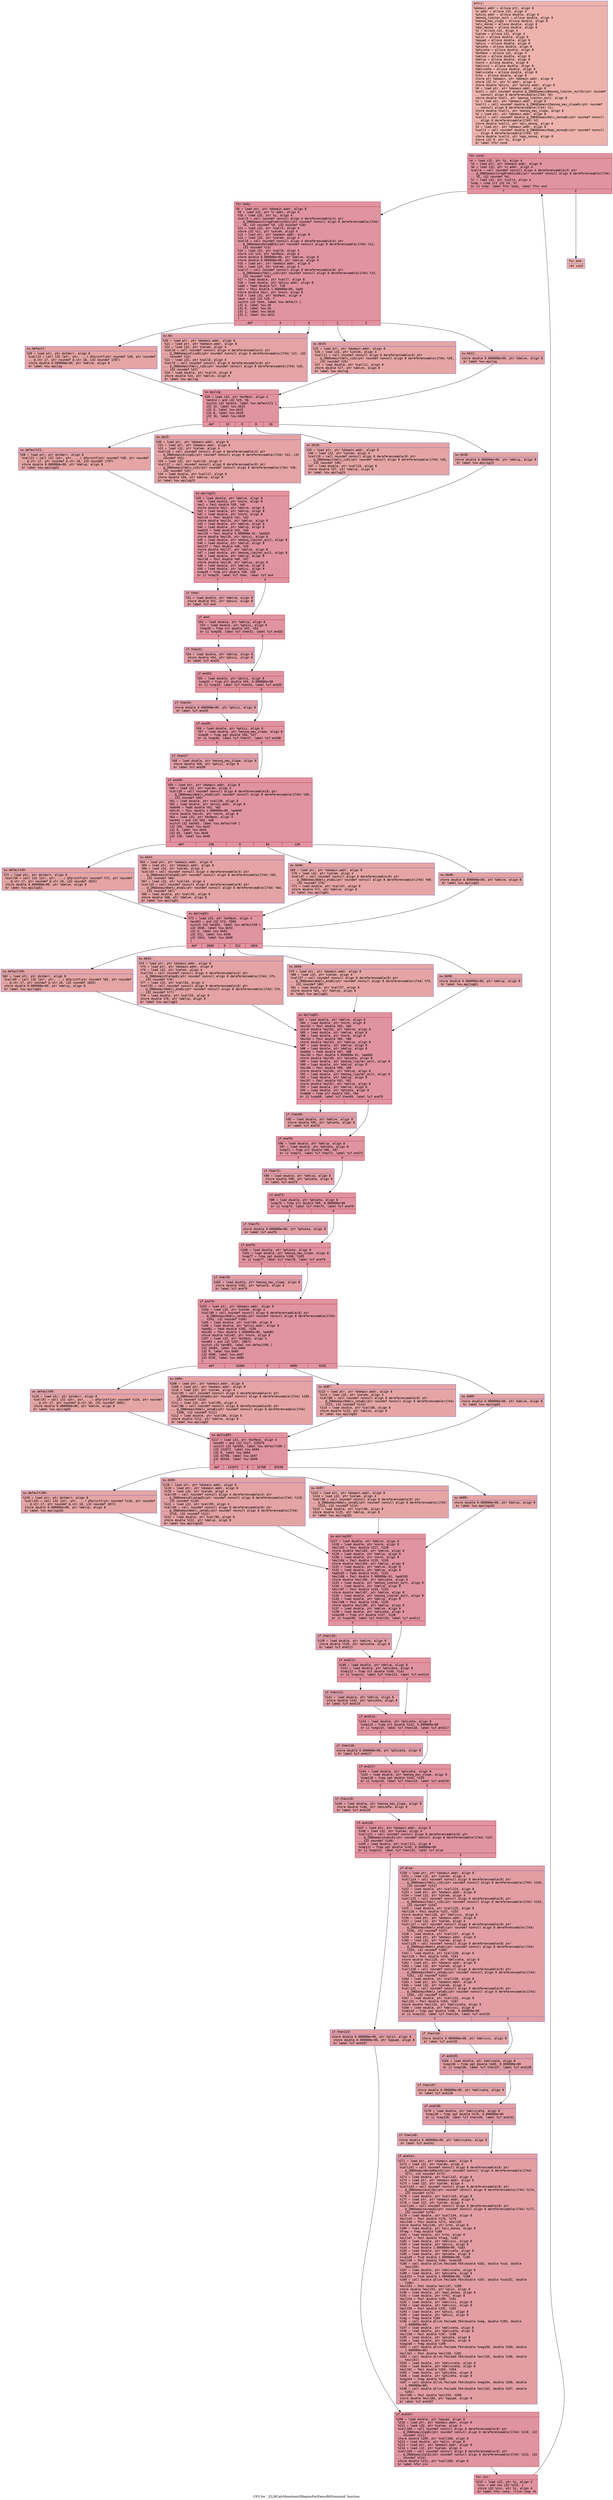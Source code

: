 digraph "CFG for '_ZL28CalcMonotonicQRegionForElemsR6Domainid' function" {
	label="CFG for '_ZL28CalcMonotonicQRegionForElemsR6Domainid' function";

	Node0x561418c83960 [shape=record,color="#3d50c3ff", style=filled, fillcolor="#d6524470" fontname="Courier",label="{entry:\l|  %domain.addr = alloca ptr, align 8\l  %r.addr = alloca i32, align 4\l  %ptiny.addr = alloca double, align 8\l  %monoq_limiter_mult = alloca double, align 8\l  %monoq_max_slope = alloca double, align 8\l  %qlc_monoq = alloca double, align 8\l  %qqc_monoq = alloca double, align 8\l  %i = alloca i32, align 4\l  %ielem = alloca i32, align 4\l  %qlin = alloca double, align 8\l  %qquad = alloca double, align 8\l  %phixi = alloca double, align 8\l  %phieta = alloca double, align 8\l  %phizeta = alloca double, align 8\l  %bcMask = alloca i32, align 4\l  %delvm = alloca double, align 8\l  %delvp = alloca double, align 8\l  %norm = alloca double, align 8\l  %delvxxi = alloca double, align 8\l  %delvxeta = alloca double, align 8\l  %delvxzeta = alloca double, align 8\l  %rho = alloca double, align 8\l  store ptr %domain, ptr %domain.addr, align 8\l  store i32 %r, ptr %r.addr, align 4\l  store double %ptiny, ptr %ptiny.addr, align 8\l  %0 = load ptr, ptr %domain.addr, align 8\l  %call = call noundef double @_ZNK6Domain18monoq_limiter_multEv(ptr noundef\l... nonnull align 8 dereferenceable(1744) %0)\l  store double %call, ptr %monoq_limiter_mult, align 8\l  %1 = load ptr, ptr %domain.addr, align 8\l  %call1 = call noundef double @_ZNK6Domain15monoq_max_slopeEv(ptr noundef\l... nonnull align 8 dereferenceable(1744) %1)\l  store double %call1, ptr %monoq_max_slope, align 8\l  %2 = load ptr, ptr %domain.addr, align 8\l  %call2 = call noundef double @_ZNK6Domain9qlc_monoqEv(ptr noundef nonnull\l... align 8 dereferenceable(1744) %2)\l  store double %call2, ptr %qlc_monoq, align 8\l  %3 = load ptr, ptr %domain.addr, align 8\l  %call3 = call noundef double @_ZNK6Domain9qqc_monoqEv(ptr noundef nonnull\l... align 8 dereferenceable(1744) %3)\l  store double %call3, ptr %qqc_monoq, align 8\l  store i32 0, ptr %i, align 4\l  br label %for.cond\l}"];
	Node0x561418c83960 -> Node0x561418c858a0[tooltip="entry -> for.cond\nProbability 100.00%" ];
	Node0x561418c858a0 [shape=record,color="#b70d28ff", style=filled, fillcolor="#b70d2870" fontname="Courier",label="{for.cond:\l|  %4 = load i32, ptr %i, align 4\l  %5 = load ptr, ptr %domain.addr, align 8\l  %6 = load i32, ptr %r.addr, align 4\l  %call4 = call noundef nonnull align 4 dereferenceable(4) ptr\l... @_ZN6Domain11regElemSizeEi(ptr noundef nonnull align 8 dereferenceable(1744)\l... %5, i32 noundef %6)\l  %7 = load i32, ptr %call4, align 4\l  %cmp = icmp slt i32 %4, %7\l  br i1 %cmp, label %for.body, label %for.end\l|{<s0>T|<s1>F}}"];
	Node0x561418c858a0:s0 -> Node0x561418c85d70[tooltip="for.cond -> for.body\nProbability 96.88%" ];
	Node0x561418c858a0:s1 -> Node0x561418c85dc0[tooltip="for.cond -> for.end\nProbability 3.12%" ];
	Node0x561418c85d70 [shape=record,color="#b70d28ff", style=filled, fillcolor="#b70d2870" fontname="Courier",label="{for.body:\l|  %8 = load ptr, ptr %domain.addr, align 8\l  %9 = load i32, ptr %r.addr, align 4\l  %10 = load i32, ptr %i, align 4\l  %call5 = call noundef nonnull align 4 dereferenceable(4) ptr\l... @_ZN6Domain11regElemlistEii(ptr noundef nonnull align 8 dereferenceable(1744)\l... %8, i32 noundef %9, i32 noundef %10)\l  %11 = load i32, ptr %call5, align 4\l  store i32 %11, ptr %ielem, align 4\l  %12 = load ptr, ptr %domain.addr, align 8\l  %13 = load i32, ptr %ielem, align 4\l  %call6 = call noundef nonnull align 4 dereferenceable(4) ptr\l... @_ZN6Domain6elemBCEi(ptr noundef nonnull align 8 dereferenceable(1744) %12,\l... i32 noundef %13)\l  %14 = load i32, ptr %call6, align 4\l  store i32 %14, ptr %bcMask, align 4\l  store double 0.000000e+00, ptr %delvm, align 8\l  store double 0.000000e+00, ptr %delvp, align 8\l  %15 = load ptr, ptr %domain.addr, align 8\l  %16 = load i32, ptr %ielem, align 4\l  %call7 = call noundef nonnull align 8 dereferenceable(8) ptr\l... @_ZN6Domain7delv_xiEi(ptr noundef nonnull align 8 dereferenceable(1744) %15,\l... i32 noundef %16)\l  %17 = load double, ptr %call7, align 8\l  %18 = load double, ptr %ptiny.addr, align 8\l  %add = fadd double %17, %18\l  %div = fdiv double 1.000000e+00, %add\l  store double %div, ptr %norm, align 8\l  %19 = load i32, ptr %bcMask, align 4\l  %and = and i32 %19, 7\l  switch i32 %and, label %sw.default [\l    i32 4, label %sw.bb\l    i32 0, label %sw.bb\l    i32 1, label %sw.bb10\l    i32 2, label %sw.bb12\l  ]\l|{<s0>def|<s1>4|<s2>0|<s3>1|<s4>2}}"];
	Node0x561418c85d70:s0 -> Node0x561418c86e60[tooltip="for.body -> sw.default\nProbability 20.00%" ];
	Node0x561418c85d70:s1 -> Node0x561418c86eb0[tooltip="for.body -> sw.bb\nProbability 40.00%" ];
	Node0x561418c85d70:s2 -> Node0x561418c86eb0[tooltip="for.body -> sw.bb\nProbability 40.00%" ];
	Node0x561418c85d70:s3 -> Node0x561418c86f80[tooltip="for.body -> sw.bb10\nProbability 20.00%" ];
	Node0x561418c85d70:s4 -> Node0x561418c87050[tooltip="for.body -> sw.bb12\nProbability 20.00%" ];
	Node0x561418c86eb0 [shape=record,color="#3d50c3ff", style=filled, fillcolor="#c32e3170" fontname="Courier",label="{sw.bb:\l|  %20 = load ptr, ptr %domain.addr, align 8\l  %21 = load ptr, ptr %domain.addr, align 8\l  %22 = load i32, ptr %ielem, align 4\l  %call8 = call noundef nonnull align 4 dereferenceable(4) ptr\l... @_ZN6Domain4lximEi(ptr noundef nonnull align 8 dereferenceable(1744) %21, i32\l... noundef %22)\l  %23 = load i32, ptr %call8, align 4\l  %call9 = call noundef nonnull align 8 dereferenceable(8) ptr\l... @_ZN6Domain7delv_xiEi(ptr noundef nonnull align 8 dereferenceable(1744) %20,\l... i32 noundef %23)\l  %24 = load double, ptr %call9, align 8\l  store double %24, ptr %delvm, align 8\l  br label %sw.epilog\l}"];
	Node0x561418c86eb0 -> Node0x561418c87940[tooltip="sw.bb -> sw.epilog\nProbability 100.00%" ];
	Node0x561418c86f80 [shape=record,color="#3d50c3ff", style=filled, fillcolor="#c5333470" fontname="Courier",label="{sw.bb10:\l|  %25 = load ptr, ptr %domain.addr, align 8\l  %26 = load i32, ptr %ielem, align 4\l  %call11 = call noundef nonnull align 8 dereferenceable(8) ptr\l... @_ZN6Domain7delv_xiEi(ptr noundef nonnull align 8 dereferenceable(1744) %25,\l... i32 noundef %26)\l  %27 = load double, ptr %call11, align 8\l  store double %27, ptr %delvm, align 8\l  br label %sw.epilog\l}"];
	Node0x561418c86f80 -> Node0x561418c87940[tooltip="sw.bb10 -> sw.epilog\nProbability 100.00%" ];
	Node0x561418c87050 [shape=record,color="#3d50c3ff", style=filled, fillcolor="#c5333470" fontname="Courier",label="{sw.bb12:\l|  store double 0.000000e+00, ptr %delvm, align 8\l  br label %sw.epilog\l}"];
	Node0x561418c87050 -> Node0x561418c87940[tooltip="sw.bb12 -> sw.epilog\nProbability 100.00%" ];
	Node0x561418c86e60 [shape=record,color="#3d50c3ff", style=filled, fillcolor="#c5333470" fontname="Courier",label="{sw.default:\l|  %28 = load ptr, ptr @stderr, align 8\l  %call13 = call i32 (ptr, ptr, ...) @fprintf(ptr noundef %28, ptr noundef\l... @.str.17, ptr noundef @.str.18, i32 noundef 1787)\l  store double 0.000000e+00, ptr %delvm, align 8\l  br label %sw.epilog\l}"];
	Node0x561418c86e60 -> Node0x561418c87940[tooltip="sw.default -> sw.epilog\nProbability 100.00%" ];
	Node0x561418c87940 [shape=record,color="#b70d28ff", style=filled, fillcolor="#b70d2870" fontname="Courier",label="{sw.epilog:\l|  %29 = load i32, ptr %bcMask, align 4\l  %and14 = and i32 %29, 56\l  switch i32 %and14, label %sw.default21 [\l    i32 32, label %sw.bb15\l    i32 0, label %sw.bb15\l    i32 8, label %sw.bb18\l    i32 16, label %sw.bb20\l  ]\l|{<s0>def|<s1>32|<s2>0|<s3>8|<s4>16}}"];
	Node0x561418c87940:s0 -> Node0x561418c886f0[tooltip="sw.epilog -> sw.default21\nProbability 20.00%" ];
	Node0x561418c87940:s1 -> Node0x561418c887a0[tooltip="sw.epilog -> sw.bb15\nProbability 40.00%" ];
	Node0x561418c87940:s2 -> Node0x561418c887a0[tooltip="sw.epilog -> sw.bb15\nProbability 40.00%" ];
	Node0x561418c87940:s3 -> Node0x561418c88810[tooltip="sw.epilog -> sw.bb18\nProbability 20.00%" ];
	Node0x561418c87940:s4 -> Node0x561418c88880[tooltip="sw.epilog -> sw.bb20\nProbability 20.00%" ];
	Node0x561418c887a0 [shape=record,color="#3d50c3ff", style=filled, fillcolor="#c32e3170" fontname="Courier",label="{sw.bb15:\l|  %30 = load ptr, ptr %domain.addr, align 8\l  %31 = load ptr, ptr %domain.addr, align 8\l  %32 = load i32, ptr %ielem, align 4\l  %call16 = call noundef nonnull align 4 dereferenceable(4) ptr\l... @_ZN6Domain4lxipEi(ptr noundef nonnull align 8 dereferenceable(1744) %31, i32\l... noundef %32)\l  %33 = load i32, ptr %call16, align 4\l  %call17 = call noundef nonnull align 8 dereferenceable(8) ptr\l... @_ZN6Domain7delv_xiEi(ptr noundef nonnull align 8 dereferenceable(1744) %30,\l... i32 noundef %33)\l  %34 = load double, ptr %call17, align 8\l  store double %34, ptr %delvp, align 8\l  br label %sw.epilog23\l}"];
	Node0x561418c887a0 -> Node0x561418c891a0[tooltip="sw.bb15 -> sw.epilog23\nProbability 100.00%" ];
	Node0x561418c88810 [shape=record,color="#3d50c3ff", style=filled, fillcolor="#c5333470" fontname="Courier",label="{sw.bb18:\l|  %35 = load ptr, ptr %domain.addr, align 8\l  %36 = load i32, ptr %ielem, align 4\l  %call19 = call noundef nonnull align 8 dereferenceable(8) ptr\l... @_ZN6Domain7delv_xiEi(ptr noundef nonnull align 8 dereferenceable(1744) %35,\l... i32 noundef %36)\l  %37 = load double, ptr %call19, align 8\l  store double %37, ptr %delvp, align 8\l  br label %sw.epilog23\l}"];
	Node0x561418c88810 -> Node0x561418c891a0[tooltip="sw.bb18 -> sw.epilog23\nProbability 100.00%" ];
	Node0x561418c88880 [shape=record,color="#3d50c3ff", style=filled, fillcolor="#c5333470" fontname="Courier",label="{sw.bb20:\l|  store double 0.000000e+00, ptr %delvp, align 8\l  br label %sw.epilog23\l}"];
	Node0x561418c88880 -> Node0x561418c891a0[tooltip="sw.bb20 -> sw.epilog23\nProbability 100.00%" ];
	Node0x561418c886f0 [shape=record,color="#3d50c3ff", style=filled, fillcolor="#c5333470" fontname="Courier",label="{sw.default21:\l|  %38 = load ptr, ptr @stderr, align 8\l  %call22 = call i32 (ptr, ptr, ...) @fprintf(ptr noundef %38, ptr noundef\l... @.str.17, ptr noundef @.str.18, i32 noundef 1797)\l  store double 0.000000e+00, ptr %delvp, align 8\l  br label %sw.epilog23\l}"];
	Node0x561418c886f0 -> Node0x561418c891a0[tooltip="sw.default21 -> sw.epilog23\nProbability 100.00%" ];
	Node0x561418c891a0 [shape=record,color="#b70d28ff", style=filled, fillcolor="#b70d2870" fontname="Courier",label="{sw.epilog23:\l|  %39 = load double, ptr %delvm, align 8\l  %40 = load double, ptr %norm, align 8\l  %mul = fmul double %39, %40\l  store double %mul, ptr %delvm, align 8\l  %41 = load double, ptr %delvp, align 8\l  %42 = load double, ptr %norm, align 8\l  %mul24 = fmul double %41, %42\l  store double %mul24, ptr %delvp, align 8\l  %43 = load double, ptr %delvm, align 8\l  %44 = load double, ptr %delvp, align 8\l  %add25 = fadd double %43, %44\l  %mul26 = fmul double 5.000000e-01, %add25\l  store double %mul26, ptr %phixi, align 8\l  %45 = load double, ptr %monoq_limiter_mult, align 8\l  %46 = load double, ptr %delvm, align 8\l  %mul27 = fmul double %46, %45\l  store double %mul27, ptr %delvm, align 8\l  %47 = load double, ptr %monoq_limiter_mult, align 8\l  %48 = load double, ptr %delvp, align 8\l  %mul28 = fmul double %48, %47\l  store double %mul28, ptr %delvp, align 8\l  %49 = load double, ptr %delvm, align 8\l  %50 = load double, ptr %phixi, align 8\l  %cmp29 = fcmp olt double %49, %50\l  br i1 %cmp29, label %if.then, label %if.end\l|{<s0>T|<s1>F}}"];
	Node0x561418c891a0:s0 -> Node0x561418c8b0d0[tooltip="sw.epilog23 -> if.then\nProbability 50.00%" ];
	Node0x561418c891a0:s1 -> Node0x561418c8b140[tooltip="sw.epilog23 -> if.end\nProbability 50.00%" ];
	Node0x561418c8b0d0 [shape=record,color="#3d50c3ff", style=filled, fillcolor="#be242e70" fontname="Courier",label="{if.then:\l|  %51 = load double, ptr %delvm, align 8\l  store double %51, ptr %phixi, align 8\l  br label %if.end\l}"];
	Node0x561418c8b0d0 -> Node0x561418c8b140[tooltip="if.then -> if.end\nProbability 100.00%" ];
	Node0x561418c8b140 [shape=record,color="#b70d28ff", style=filled, fillcolor="#b70d2870" fontname="Courier",label="{if.end:\l|  %52 = load double, ptr %delvp, align 8\l  %53 = load double, ptr %phixi, align 8\l  %cmp30 = fcmp olt double %52, %53\l  br i1 %cmp30, label %if.then31, label %if.end32\l|{<s0>T|<s1>F}}"];
	Node0x561418c8b140:s0 -> Node0x561418c8b5a0[tooltip="if.end -> if.then31\nProbability 50.00%" ];
	Node0x561418c8b140:s1 -> Node0x561418c8b5f0[tooltip="if.end -> if.end32\nProbability 50.00%" ];
	Node0x561418c8b5a0 [shape=record,color="#3d50c3ff", style=filled, fillcolor="#be242e70" fontname="Courier",label="{if.then31:\l|  %54 = load double, ptr %delvp, align 8\l  store double %54, ptr %phixi, align 8\l  br label %if.end32\l}"];
	Node0x561418c8b5a0 -> Node0x561418c8b5f0[tooltip="if.then31 -> if.end32\nProbability 100.00%" ];
	Node0x561418c8b5f0 [shape=record,color="#b70d28ff", style=filled, fillcolor="#b70d2870" fontname="Courier",label="{if.end32:\l|  %55 = load double, ptr %phixi, align 8\l  %cmp33 = fcmp olt double %55, 0.000000e+00\l  br i1 %cmp33, label %if.then34, label %if.end35\l|{<s0>T|<s1>F}}"];
	Node0x561418c8b5f0:s0 -> Node0x561418c8b9b0[tooltip="if.end32 -> if.then34\nProbability 50.00%" ];
	Node0x561418c8b5f0:s1 -> Node0x561418c8ba30[tooltip="if.end32 -> if.end35\nProbability 50.00%" ];
	Node0x561418c8b9b0 [shape=record,color="#3d50c3ff", style=filled, fillcolor="#be242e70" fontname="Courier",label="{if.then34:\l|  store double 0.000000e+00, ptr %phixi, align 8\l  br label %if.end35\l}"];
	Node0x561418c8b9b0 -> Node0x561418c8ba30[tooltip="if.then34 -> if.end35\nProbability 100.00%" ];
	Node0x561418c8ba30 [shape=record,color="#b70d28ff", style=filled, fillcolor="#b70d2870" fontname="Courier",label="{if.end35:\l|  %56 = load double, ptr %phixi, align 8\l  %57 = load double, ptr %monoq_max_slope, align 8\l  %cmp36 = fcmp ogt double %56, %57\l  br i1 %cmp36, label %if.then37, label %if.end38\l|{<s0>T|<s1>F}}"];
	Node0x561418c8ba30:s0 -> Node0x561418c8be50[tooltip="if.end35 -> if.then37\nProbability 50.00%" ];
	Node0x561418c8ba30:s1 -> Node0x561418c8bea0[tooltip="if.end35 -> if.end38\nProbability 50.00%" ];
	Node0x561418c8be50 [shape=record,color="#3d50c3ff", style=filled, fillcolor="#be242e70" fontname="Courier",label="{if.then37:\l|  %58 = load double, ptr %monoq_max_slope, align 8\l  store double %58, ptr %phixi, align 8\l  br label %if.end38\l}"];
	Node0x561418c8be50 -> Node0x561418c8bea0[tooltip="if.then37 -> if.end38\nProbability 100.00%" ];
	Node0x561418c8bea0 [shape=record,color="#b70d28ff", style=filled, fillcolor="#b70d2870" fontname="Courier",label="{if.end38:\l|  %59 = load ptr, ptr %domain.addr, align 8\l  %60 = load i32, ptr %ielem, align 4\l  %call39 = call noundef nonnull align 8 dereferenceable(8) ptr\l... @_ZN6Domain8delv_etaEi(ptr noundef nonnull align 8 dereferenceable(1744) %59,\l... i32 noundef %60)\l  %61 = load double, ptr %call39, align 8\l  %62 = load double, ptr %ptiny.addr, align 8\l  %add40 = fadd double %61, %62\l  %div41 = fdiv double 1.000000e+00, %add40\l  store double %div41, ptr %norm, align 8\l  %63 = load i32, ptr %bcMask, align 4\l  %and42 = and i32 %63, 448\l  switch i32 %and42, label %sw.default49 [\l    i32 256, label %sw.bb43\l    i32 0, label %sw.bb43\l    i32 64, label %sw.bb46\l    i32 128, label %sw.bb48\l  ]\l|{<s0>def|<s1>256|<s2>0|<s3>64|<s4>128}}"];
	Node0x561418c8bea0:s0 -> Node0x561418c8c820[tooltip="if.end38 -> sw.default49\nProbability 20.00%" ];
	Node0x561418c8bea0:s1 -> Node0x561418c8c870[tooltip="if.end38 -> sw.bb43\nProbability 40.00%" ];
	Node0x561418c8bea0:s2 -> Node0x561418c8c870[tooltip="if.end38 -> sw.bb43\nProbability 40.00%" ];
	Node0x561418c8bea0:s3 -> Node0x561418c8c910[tooltip="if.end38 -> sw.bb46\nProbability 20.00%" ];
	Node0x561418c8bea0:s4 -> Node0x561418c8c9b0[tooltip="if.end38 -> sw.bb48\nProbability 20.00%" ];
	Node0x561418c8c870 [shape=record,color="#3d50c3ff", style=filled, fillcolor="#c32e3170" fontname="Courier",label="{sw.bb43:\l|  %64 = load ptr, ptr %domain.addr, align 8\l  %65 = load ptr, ptr %domain.addr, align 8\l  %66 = load i32, ptr %ielem, align 4\l  %call44 = call noundef nonnull align 4 dereferenceable(4) ptr\l... @_ZN6Domain5letamEi(ptr noundef nonnull align 8 dereferenceable(1744) %65,\l... i32 noundef %66)\l  %67 = load i32, ptr %call44, align 4\l  %call45 = call noundef nonnull align 8 dereferenceable(8) ptr\l... @_ZN6Domain8delv_etaEi(ptr noundef nonnull align 8 dereferenceable(1744) %64,\l... i32 noundef %67)\l  %68 = load double, ptr %call45, align 8\l  store double %68, ptr %delvm, align 8\l  br label %sw.epilog51\l}"];
	Node0x561418c8c870 -> Node0x561418c8d270[tooltip="sw.bb43 -> sw.epilog51\nProbability 100.00%" ];
	Node0x561418c8c910 [shape=record,color="#3d50c3ff", style=filled, fillcolor="#c5333470" fontname="Courier",label="{sw.bb46:\l|  %69 = load ptr, ptr %domain.addr, align 8\l  %70 = load i32, ptr %ielem, align 4\l  %call47 = call noundef nonnull align 8 dereferenceable(8) ptr\l... @_ZN6Domain8delv_etaEi(ptr noundef nonnull align 8 dereferenceable(1744) %69,\l... i32 noundef %70)\l  %71 = load double, ptr %call47, align 8\l  store double %71, ptr %delvm, align 8\l  br label %sw.epilog51\l}"];
	Node0x561418c8c910 -> Node0x561418c8d270[tooltip="sw.bb46 -> sw.epilog51\nProbability 100.00%" ];
	Node0x561418c8c9b0 [shape=record,color="#3d50c3ff", style=filled, fillcolor="#c5333470" fontname="Courier",label="{sw.bb48:\l|  store double 0.000000e+00, ptr %delvm, align 8\l  br label %sw.epilog51\l}"];
	Node0x561418c8c9b0 -> Node0x561418c8d270[tooltip="sw.bb48 -> sw.epilog51\nProbability 100.00%" ];
	Node0x561418c8c820 [shape=record,color="#3d50c3ff", style=filled, fillcolor="#c5333470" fontname="Courier",label="{sw.default49:\l|  %72 = load ptr, ptr @stderr, align 8\l  %call50 = call i32 (ptr, ptr, ...) @fprintf(ptr noundef %72, ptr noundef\l... @.str.17, ptr noundef @.str.18, i32 noundef 1825)\l  store double 0.000000e+00, ptr %delvm, align 8\l  br label %sw.epilog51\l}"];
	Node0x561418c8c820 -> Node0x561418c8d270[tooltip="sw.default49 -> sw.epilog51\nProbability 100.00%" ];
	Node0x561418c8d270 [shape=record,color="#b70d28ff", style=filled, fillcolor="#b70d2870" fontname="Courier",label="{sw.epilog51:\l|  %73 = load i32, ptr %bcMask, align 4\l  %and52 = and i32 %73, 3584\l  switch i32 %and52, label %sw.default59 [\l    i32 2048, label %sw.bb53\l    i32 0, label %sw.bb53\l    i32 512, label %sw.bb56\l    i32 1024, label %sw.bb58\l  ]\l|{<s0>def|<s1>2048|<s2>0|<s3>512|<s4>1024}}"];
	Node0x561418c8d270:s0 -> Node0x561418c8dca0[tooltip="sw.epilog51 -> sw.default59\nProbability 20.00%" ];
	Node0x561418c8d270:s1 -> Node0x561418c8dd20[tooltip="sw.epilog51 -> sw.bb53\nProbability 40.00%" ];
	Node0x561418c8d270:s2 -> Node0x561418c8dd20[tooltip="sw.epilog51 -> sw.bb53\nProbability 40.00%" ];
	Node0x561418c8d270:s3 -> Node0x561418c8ddc0[tooltip="sw.epilog51 -> sw.bb56\nProbability 20.00%" ];
	Node0x561418c8d270:s4 -> Node0x561418c8de30[tooltip="sw.epilog51 -> sw.bb58\nProbability 20.00%" ];
	Node0x561418c8dd20 [shape=record,color="#3d50c3ff", style=filled, fillcolor="#c32e3170" fontname="Courier",label="{sw.bb53:\l|  %74 = load ptr, ptr %domain.addr, align 8\l  %75 = load ptr, ptr %domain.addr, align 8\l  %76 = load i32, ptr %ielem, align 4\l  %call54 = call noundef nonnull align 4 dereferenceable(4) ptr\l... @_ZN6Domain5letapEi(ptr noundef nonnull align 8 dereferenceable(1744) %75,\l... i32 noundef %76)\l  %77 = load i32, ptr %call54, align 4\l  %call55 = call noundef nonnull align 8 dereferenceable(8) ptr\l... @_ZN6Domain8delv_etaEi(ptr noundef nonnull align 8 dereferenceable(1744) %74,\l... i32 noundef %77)\l  %78 = load double, ptr %call55, align 8\l  store double %78, ptr %delvp, align 8\l  br label %sw.epilog61\l}"];
	Node0x561418c8dd20 -> Node0x561418c87fe0[tooltip="sw.bb53 -> sw.epilog61\nProbability 100.00%" ];
	Node0x561418c8ddc0 [shape=record,color="#3d50c3ff", style=filled, fillcolor="#c5333470" fontname="Courier",label="{sw.bb56:\l|  %79 = load ptr, ptr %domain.addr, align 8\l  %80 = load i32, ptr %ielem, align 4\l  %call57 = call noundef nonnull align 8 dereferenceable(8) ptr\l... @_ZN6Domain8delv_etaEi(ptr noundef nonnull align 8 dereferenceable(1744) %79,\l... i32 noundef %80)\l  %81 = load double, ptr %call57, align 8\l  store double %81, ptr %delvp, align 8\l  br label %sw.epilog61\l}"];
	Node0x561418c8ddc0 -> Node0x561418c87fe0[tooltip="sw.bb56 -> sw.epilog61\nProbability 100.00%" ];
	Node0x561418c8de30 [shape=record,color="#3d50c3ff", style=filled, fillcolor="#c5333470" fontname="Courier",label="{sw.bb58:\l|  store double 0.000000e+00, ptr %delvp, align 8\l  br label %sw.epilog61\l}"];
	Node0x561418c8de30 -> Node0x561418c87fe0[tooltip="sw.bb58 -> sw.epilog61\nProbability 100.00%" ];
	Node0x561418c8dca0 [shape=record,color="#3d50c3ff", style=filled, fillcolor="#c5333470" fontname="Courier",label="{sw.default59:\l|  %82 = load ptr, ptr @stderr, align 8\l  %call60 = call i32 (ptr, ptr, ...) @fprintf(ptr noundef %82, ptr noundef\l... @.str.17, ptr noundef @.str.18, i32 noundef 1835)\l  store double 0.000000e+00, ptr %delvp, align 8\l  br label %sw.epilog61\l}"];
	Node0x561418c8dca0 -> Node0x561418c87fe0[tooltip="sw.default59 -> sw.epilog61\nProbability 100.00%" ];
	Node0x561418c87fe0 [shape=record,color="#b70d28ff", style=filled, fillcolor="#b70d2870" fontname="Courier",label="{sw.epilog61:\l|  %83 = load double, ptr %delvm, align 8\l  %84 = load double, ptr %norm, align 8\l  %mul62 = fmul double %83, %84\l  store double %mul62, ptr %delvm, align 8\l  %85 = load double, ptr %delvp, align 8\l  %86 = load double, ptr %norm, align 8\l  %mul63 = fmul double %85, %86\l  store double %mul63, ptr %delvp, align 8\l  %87 = load double, ptr %delvm, align 8\l  %88 = load double, ptr %delvp, align 8\l  %add64 = fadd double %87, %88\l  %mul65 = fmul double 5.000000e-01, %add64\l  store double %mul65, ptr %phieta, align 8\l  %89 = load double, ptr %monoq_limiter_mult, align 8\l  %90 = load double, ptr %delvm, align 8\l  %mul66 = fmul double %90, %89\l  store double %mul66, ptr %delvm, align 8\l  %91 = load double, ptr %monoq_limiter_mult, align 8\l  %92 = load double, ptr %delvp, align 8\l  %mul67 = fmul double %92, %91\l  store double %mul67, ptr %delvp, align 8\l  %93 = load double, ptr %delvm, align 8\l  %94 = load double, ptr %phieta, align 8\l  %cmp68 = fcmp olt double %93, %94\l  br i1 %cmp68, label %if.then69, label %if.end70\l|{<s0>T|<s1>F}}"];
	Node0x561418c87fe0:s0 -> Node0x561418c90410[tooltip="sw.epilog61 -> if.then69\nProbability 50.00%" ];
	Node0x561418c87fe0:s1 -> Node0x561418c90460[tooltip="sw.epilog61 -> if.end70\nProbability 50.00%" ];
	Node0x561418c90410 [shape=record,color="#3d50c3ff", style=filled, fillcolor="#be242e70" fontname="Courier",label="{if.then69:\l|  %95 = load double, ptr %delvm, align 8\l  store double %95, ptr %phieta, align 8\l  br label %if.end70\l}"];
	Node0x561418c90410 -> Node0x561418c90460[tooltip="if.then69 -> if.end70\nProbability 100.00%" ];
	Node0x561418c90460 [shape=record,color="#b70d28ff", style=filled, fillcolor="#b70d2870" fontname="Courier",label="{if.end70:\l|  %96 = load double, ptr %delvp, align 8\l  %97 = load double, ptr %phieta, align 8\l  %cmp71 = fcmp olt double %96, %97\l  br i1 %cmp71, label %if.then72, label %if.end73\l|{<s0>T|<s1>F}}"];
	Node0x561418c90460:s0 -> Node0x561418c8a800[tooltip="if.end70 -> if.then72\nProbability 50.00%" ];
	Node0x561418c90460:s1 -> Node0x561418c8a880[tooltip="if.end70 -> if.end73\nProbability 50.00%" ];
	Node0x561418c8a800 [shape=record,color="#3d50c3ff", style=filled, fillcolor="#be242e70" fontname="Courier",label="{if.then72:\l|  %98 = load double, ptr %delvp, align 8\l  store double %98, ptr %phieta, align 8\l  br label %if.end73\l}"];
	Node0x561418c8a800 -> Node0x561418c8a880[tooltip="if.then72 -> if.end73\nProbability 100.00%" ];
	Node0x561418c8a880 [shape=record,color="#b70d28ff", style=filled, fillcolor="#b70d2870" fontname="Courier",label="{if.end73:\l|  %99 = load double, ptr %phieta, align 8\l  %cmp74 = fcmp olt double %99, 0.000000e+00\l  br i1 %cmp74, label %if.then75, label %if.end76\l|{<s0>T|<s1>F}}"];
	Node0x561418c8a880:s0 -> Node0x561418c8ac70[tooltip="if.end73 -> if.then75\nProbability 50.00%" ];
	Node0x561418c8a880:s1 -> Node0x561418c8acf0[tooltip="if.end73 -> if.end76\nProbability 50.00%" ];
	Node0x561418c8ac70 [shape=record,color="#3d50c3ff", style=filled, fillcolor="#be242e70" fontname="Courier",label="{if.then75:\l|  store double 0.000000e+00, ptr %phieta, align 8\l  br label %if.end76\l}"];
	Node0x561418c8ac70 -> Node0x561418c8acf0[tooltip="if.then75 -> if.end76\nProbability 100.00%" ];
	Node0x561418c8acf0 [shape=record,color="#b70d28ff", style=filled, fillcolor="#b70d2870" fontname="Courier",label="{if.end76:\l|  %100 = load double, ptr %phieta, align 8\l  %101 = load double, ptr %monoq_max_slope, align 8\l  %cmp77 = fcmp ogt double %100, %101\l  br i1 %cmp77, label %if.then78, label %if.end79\l|{<s0>T|<s1>F}}"];
	Node0x561418c8acf0:s0 -> Node0x561418c919c0[tooltip="if.end76 -> if.then78\nProbability 50.00%" ];
	Node0x561418c8acf0:s1 -> Node0x561418c91a10[tooltip="if.end76 -> if.end79\nProbability 50.00%" ];
	Node0x561418c919c0 [shape=record,color="#3d50c3ff", style=filled, fillcolor="#be242e70" fontname="Courier",label="{if.then78:\l|  %102 = load double, ptr %monoq_max_slope, align 8\l  store double %102, ptr %phieta, align 8\l  br label %if.end79\l}"];
	Node0x561418c919c0 -> Node0x561418c91a10[tooltip="if.then78 -> if.end79\nProbability 100.00%" ];
	Node0x561418c91a10 [shape=record,color="#b70d28ff", style=filled, fillcolor="#b70d2870" fontname="Courier",label="{if.end79:\l|  %103 = load ptr, ptr %domain.addr, align 8\l  %104 = load i32, ptr %ielem, align 4\l  %call80 = call noundef nonnull align 8 dereferenceable(8) ptr\l... @_ZN6Domain9delv_zetaEi(ptr noundef nonnull align 8 dereferenceable(1744)\l... %103, i32 noundef %104)\l  %105 = load double, ptr %call80, align 8\l  %106 = load double, ptr %ptiny.addr, align 8\l  %add81 = fadd double %105, %106\l  %div82 = fdiv double 1.000000e+00, %add81\l  store double %div82, ptr %norm, align 8\l  %107 = load i32, ptr %bcMask, align 4\l  %and83 = and i32 %107, 28672\l  switch i32 %and83, label %sw.default90 [\l    i32 16384, label %sw.bb84\l    i32 0, label %sw.bb84\l    i32 4096, label %sw.bb87\l    i32 8192, label %sw.bb89\l  ]\l|{<s0>def|<s1>16384|<s2>0|<s3>4096|<s4>8192}}"];
	Node0x561418c91a10:s0 -> Node0x561418c92390[tooltip="if.end79 -> sw.default90\nProbability 20.00%" ];
	Node0x561418c91a10:s1 -> Node0x561418c92410[tooltip="if.end79 -> sw.bb84\nProbability 40.00%" ];
	Node0x561418c91a10:s2 -> Node0x561418c92410[tooltip="if.end79 -> sw.bb84\nProbability 40.00%" ];
	Node0x561418c91a10:s3 -> Node0x561418c924b0[tooltip="if.end79 -> sw.bb87\nProbability 20.00%" ];
	Node0x561418c91a10:s4 -> Node0x561418c92550[tooltip="if.end79 -> sw.bb89\nProbability 20.00%" ];
	Node0x561418c92410 [shape=record,color="#3d50c3ff", style=filled, fillcolor="#c32e3170" fontname="Courier",label="{sw.bb84:\l|  %108 = load ptr, ptr %domain.addr, align 8\l  %109 = load ptr, ptr %domain.addr, align 8\l  %110 = load i32, ptr %ielem, align 4\l  %call85 = call noundef nonnull align 4 dereferenceable(4) ptr\l... @_ZN6Domain6lzetamEi(ptr noundef nonnull align 8 dereferenceable(1744) %109,\l... i32 noundef %110)\l  %111 = load i32, ptr %call85, align 4\l  %call86 = call noundef nonnull align 8 dereferenceable(8) ptr\l... @_ZN6Domain9delv_zetaEi(ptr noundef nonnull align 8 dereferenceable(1744)\l... %108, i32 noundef %111)\l  %112 = load double, ptr %call86, align 8\l  store double %112, ptr %delvm, align 8\l  br label %sw.epilog92\l}"];
	Node0x561418c92410 -> Node0x561418c92e10[tooltip="sw.bb84 -> sw.epilog92\nProbability 100.00%" ];
	Node0x561418c924b0 [shape=record,color="#3d50c3ff", style=filled, fillcolor="#c5333470" fontname="Courier",label="{sw.bb87:\l|  %113 = load ptr, ptr %domain.addr, align 8\l  %114 = load i32, ptr %ielem, align 4\l  %call88 = call noundef nonnull align 8 dereferenceable(8) ptr\l... @_ZN6Domain9delv_zetaEi(ptr noundef nonnull align 8 dereferenceable(1744)\l... %113, i32 noundef %114)\l  %115 = load double, ptr %call88, align 8\l  store double %115, ptr %delvm, align 8\l  br label %sw.epilog92\l}"];
	Node0x561418c924b0 -> Node0x561418c92e10[tooltip="sw.bb87 -> sw.epilog92\nProbability 100.00%" ];
	Node0x561418c92550 [shape=record,color="#3d50c3ff", style=filled, fillcolor="#c5333470" fontname="Courier",label="{sw.bb89:\l|  store double 0.000000e+00, ptr %delvm, align 8\l  br label %sw.epilog92\l}"];
	Node0x561418c92550 -> Node0x561418c92e10[tooltip="sw.bb89 -> sw.epilog92\nProbability 100.00%" ];
	Node0x561418c92390 [shape=record,color="#3d50c3ff", style=filled, fillcolor="#c5333470" fontname="Courier",label="{sw.default90:\l|  %116 = load ptr, ptr @stderr, align 8\l  %call91 = call i32 (ptr, ptr, ...) @fprintf(ptr noundef %116, ptr noundef\l... @.str.17, ptr noundef @.str.18, i32 noundef 1862)\l  store double 0.000000e+00, ptr %delvm, align 8\l  br label %sw.epilog92\l}"];
	Node0x561418c92390 -> Node0x561418c92e10[tooltip="sw.default90 -> sw.epilog92\nProbability 100.00%" ];
	Node0x561418c92e10 [shape=record,color="#b70d28ff", style=filled, fillcolor="#b70d2870" fontname="Courier",label="{sw.epilog92:\l|  %117 = load i32, ptr %bcMask, align 4\l  %and93 = and i32 %117, 229376\l  switch i32 %and93, label %sw.default100 [\l    i32 131072, label %sw.bb94\l    i32 0, label %sw.bb94\l    i32 32768, label %sw.bb97\l    i32 65536, label %sw.bb99\l  ]\l|{<s0>def|<s1>131072|<s2>0|<s3>32768|<s4>65536}}"];
	Node0x561418c92e10:s0 -> Node0x561418b15d40[tooltip="sw.epilog92 -> sw.default100\nProbability 20.00%" ];
	Node0x561418c92e10:s1 -> Node0x561418b15df0[tooltip="sw.epilog92 -> sw.bb94\nProbability 40.00%" ];
	Node0x561418c92e10:s2 -> Node0x561418b15df0[tooltip="sw.epilog92 -> sw.bb94\nProbability 40.00%" ];
	Node0x561418c92e10:s3 -> Node0x561418b15e90[tooltip="sw.epilog92 -> sw.bb97\nProbability 20.00%" ];
	Node0x561418c92e10:s4 -> Node0x561418b15f30[tooltip="sw.epilog92 -> sw.bb99\nProbability 20.00%" ];
	Node0x561418b15df0 [shape=record,color="#3d50c3ff", style=filled, fillcolor="#c32e3170" fontname="Courier",label="{sw.bb94:\l|  %118 = load ptr, ptr %domain.addr, align 8\l  %119 = load ptr, ptr %domain.addr, align 8\l  %120 = load i32, ptr %ielem, align 4\l  %call95 = call noundef nonnull align 4 dereferenceable(4) ptr\l... @_ZN6Domain6lzetapEi(ptr noundef nonnull align 8 dereferenceable(1744) %119,\l... i32 noundef %120)\l  %121 = load i32, ptr %call95, align 4\l  %call96 = call noundef nonnull align 8 dereferenceable(8) ptr\l... @_ZN6Domain9delv_zetaEi(ptr noundef nonnull align 8 dereferenceable(1744)\l... %118, i32 noundef %121)\l  %122 = load double, ptr %call96, align 8\l  store double %122, ptr %delvp, align 8\l  br label %sw.epilog102\l}"];
	Node0x561418b15df0 -> Node0x561418c94ef0[tooltip="sw.bb94 -> sw.epilog102\nProbability 100.00%" ];
	Node0x561418b15e90 [shape=record,color="#3d50c3ff", style=filled, fillcolor="#c5333470" fontname="Courier",label="{sw.bb97:\l|  %123 = load ptr, ptr %domain.addr, align 8\l  %124 = load i32, ptr %ielem, align 4\l  %call98 = call noundef nonnull align 8 dereferenceable(8) ptr\l... @_ZN6Domain9delv_zetaEi(ptr noundef nonnull align 8 dereferenceable(1744)\l... %123, i32 noundef %124)\l  %125 = load double, ptr %call98, align 8\l  store double %125, ptr %delvp, align 8\l  br label %sw.epilog102\l}"];
	Node0x561418b15e90 -> Node0x561418c94ef0[tooltip="sw.bb97 -> sw.epilog102\nProbability 100.00%" ];
	Node0x561418b15f30 [shape=record,color="#3d50c3ff", style=filled, fillcolor="#c5333470" fontname="Courier",label="{sw.bb99:\l|  store double 0.000000e+00, ptr %delvp, align 8\l  br label %sw.epilog102\l}"];
	Node0x561418b15f30 -> Node0x561418c94ef0[tooltip="sw.bb99 -> sw.epilog102\nProbability 100.00%" ];
	Node0x561418b15d40 [shape=record,color="#3d50c3ff", style=filled, fillcolor="#c5333470" fontname="Courier",label="{sw.default100:\l|  %126 = load ptr, ptr @stderr, align 8\l  %call101 = call i32 (ptr, ptr, ...) @fprintf(ptr noundef %126, ptr noundef\l... @.str.17, ptr noundef @.str.18, i32 noundef 1872)\l  store double 0.000000e+00, ptr %delvp, align 8\l  br label %sw.epilog102\l}"];
	Node0x561418b15d40 -> Node0x561418c94ef0[tooltip="sw.default100 -> sw.epilog102\nProbability 100.00%" ];
	Node0x561418c94ef0 [shape=record,color="#b70d28ff", style=filled, fillcolor="#b70d2870" fontname="Courier",label="{sw.epilog102:\l|  %127 = load double, ptr %delvm, align 8\l  %128 = load double, ptr %norm, align 8\l  %mul103 = fmul double %127, %128\l  store double %mul103, ptr %delvm, align 8\l  %129 = load double, ptr %delvp, align 8\l  %130 = load double, ptr %norm, align 8\l  %mul104 = fmul double %129, %130\l  store double %mul104, ptr %delvp, align 8\l  %131 = load double, ptr %delvm, align 8\l  %132 = load double, ptr %delvp, align 8\l  %add105 = fadd double %131, %132\l  %mul106 = fmul double 5.000000e-01, %add105\l  store double %mul106, ptr %phizeta, align 8\l  %133 = load double, ptr %monoq_limiter_mult, align 8\l  %134 = load double, ptr %delvm, align 8\l  %mul107 = fmul double %134, %133\l  store double %mul107, ptr %delvm, align 8\l  %135 = load double, ptr %monoq_limiter_mult, align 8\l  %136 = load double, ptr %delvp, align 8\l  %mul108 = fmul double %136, %135\l  store double %mul108, ptr %delvp, align 8\l  %137 = load double, ptr %delvm, align 8\l  %138 = load double, ptr %phizeta, align 8\l  %cmp109 = fcmp olt double %137, %138\l  br i1 %cmp109, label %if.then110, label %if.end111\l|{<s0>T|<s1>F}}"];
	Node0x561418c94ef0:s0 -> Node0x561418c96610[tooltip="sw.epilog102 -> if.then110\nProbability 50.00%" ];
	Node0x561418c94ef0:s1 -> Node0x561418c96660[tooltip="sw.epilog102 -> if.end111\nProbability 50.00%" ];
	Node0x561418c96610 [shape=record,color="#3d50c3ff", style=filled, fillcolor="#be242e70" fontname="Courier",label="{if.then110:\l|  %139 = load double, ptr %delvm, align 8\l  store double %139, ptr %phizeta, align 8\l  br label %if.end111\l}"];
	Node0x561418c96610 -> Node0x561418c96660[tooltip="if.then110 -> if.end111\nProbability 100.00%" ];
	Node0x561418c96660 [shape=record,color="#b70d28ff", style=filled, fillcolor="#b70d2870" fontname="Courier",label="{if.end111:\l|  %140 = load double, ptr %delvp, align 8\l  %141 = load double, ptr %phizeta, align 8\l  %cmp112 = fcmp olt double %140, %141\l  br i1 %cmp112, label %if.then113, label %if.end114\l|{<s0>T|<s1>F}}"];
	Node0x561418c96660:s0 -> Node0x561418c96aa0[tooltip="if.end111 -> if.then113\nProbability 50.00%" ];
	Node0x561418c96660:s1 -> Node0x561418c96b20[tooltip="if.end111 -> if.end114\nProbability 50.00%" ];
	Node0x561418c96aa0 [shape=record,color="#3d50c3ff", style=filled, fillcolor="#be242e70" fontname="Courier",label="{if.then113:\l|  %142 = load double, ptr %delvp, align 8\l  store double %142, ptr %phizeta, align 8\l  br label %if.end114\l}"];
	Node0x561418c96aa0 -> Node0x561418c96b20[tooltip="if.then113 -> if.end114\nProbability 100.00%" ];
	Node0x561418c96b20 [shape=record,color="#b70d28ff", style=filled, fillcolor="#b70d2870" fontname="Courier",label="{if.end114:\l|  %143 = load double, ptr %phizeta, align 8\l  %cmp115 = fcmp olt double %143, 0.000000e+00\l  br i1 %cmp115, label %if.then116, label %if.end117\l|{<s0>T|<s1>F}}"];
	Node0x561418c96b20:s0 -> Node0x561418c96f10[tooltip="if.end114 -> if.then116\nProbability 50.00%" ];
	Node0x561418c96b20:s1 -> Node0x561418c96f90[tooltip="if.end114 -> if.end117\nProbability 50.00%" ];
	Node0x561418c96f10 [shape=record,color="#3d50c3ff", style=filled, fillcolor="#be242e70" fontname="Courier",label="{if.then116:\l|  store double 0.000000e+00, ptr %phizeta, align 8\l  br label %if.end117\l}"];
	Node0x561418c96f10 -> Node0x561418c96f90[tooltip="if.then116 -> if.end117\nProbability 100.00%" ];
	Node0x561418c96f90 [shape=record,color="#b70d28ff", style=filled, fillcolor="#b70d2870" fontname="Courier",label="{if.end117:\l|  %144 = load double, ptr %phizeta, align 8\l  %145 = load double, ptr %monoq_max_slope, align 8\l  %cmp118 = fcmp ogt double %144, %145\l  br i1 %cmp118, label %if.then119, label %if.end120\l|{<s0>T|<s1>F}}"];
	Node0x561418c96f90:s0 -> Node0x561418c973b0[tooltip="if.end117 -> if.then119\nProbability 50.00%" ];
	Node0x561418c96f90:s1 -> Node0x561418c97400[tooltip="if.end117 -> if.end120\nProbability 50.00%" ];
	Node0x561418c973b0 [shape=record,color="#3d50c3ff", style=filled, fillcolor="#be242e70" fontname="Courier",label="{if.then119:\l|  %146 = load double, ptr %monoq_max_slope, align 8\l  store double %146, ptr %phizeta, align 8\l  br label %if.end120\l}"];
	Node0x561418c973b0 -> Node0x561418c97400[tooltip="if.then119 -> if.end120\nProbability 100.00%" ];
	Node0x561418c97400 [shape=record,color="#b70d28ff", style=filled, fillcolor="#b70d2870" fontname="Courier",label="{if.end120:\l|  %147 = load ptr, ptr %domain.addr, align 8\l  %148 = load i32, ptr %ielem, align 4\l  %call121 = call noundef nonnull align 8 dereferenceable(8) ptr\l... @_ZN6Domain4vdovEi(ptr noundef nonnull align 8 dereferenceable(1744) %147,\l... i32 noundef %148)\l  %149 = load double, ptr %call121, align 8\l  %cmp122 = fcmp ogt double %149, 0.000000e+00\l  br i1 %cmp122, label %if.then123, label %if.else\l|{<s0>T|<s1>F}}"];
	Node0x561418c97400:s0 -> Node0x561418c97a80[tooltip="if.end120 -> if.then123\nProbability 50.00%" ];
	Node0x561418c97400:s1 -> Node0x561418c97ad0[tooltip="if.end120 -> if.else\nProbability 50.00%" ];
	Node0x561418c97a80 [shape=record,color="#3d50c3ff", style=filled, fillcolor="#be242e70" fontname="Courier",label="{if.then123:\l|  store double 0.000000e+00, ptr %qlin, align 8\l  store double 0.000000e+00, ptr %qquad, align 8\l  br label %if.end167\l}"];
	Node0x561418c97a80 -> Node0x561418c97d30[tooltip="if.then123 -> if.end167\nProbability 100.00%" ];
	Node0x561418c97ad0 [shape=record,color="#3d50c3ff", style=filled, fillcolor="#be242e70" fontname="Courier",label="{if.else:\l|  %150 = load ptr, ptr %domain.addr, align 8\l  %151 = load i32, ptr %ielem, align 4\l  %call124 = call noundef nonnull align 8 dereferenceable(8) ptr\l... @_ZN6Domain7delv_xiEi(ptr noundef nonnull align 8 dereferenceable(1744) %150,\l... i32 noundef %151)\l  %152 = load double, ptr %call124, align 8\l  %153 = load ptr, ptr %domain.addr, align 8\l  %154 = load i32, ptr %ielem, align 4\l  %call125 = call noundef nonnull align 8 dereferenceable(8) ptr\l... @_ZN6Domain7delx_xiEi(ptr noundef nonnull align 8 dereferenceable(1744) %153,\l... i32 noundef %154)\l  %155 = load double, ptr %call125, align 8\l  %mul126 = fmul double %152, %155\l  store double %mul126, ptr %delvxxi, align 8\l  %156 = load ptr, ptr %domain.addr, align 8\l  %157 = load i32, ptr %ielem, align 4\l  %call127 = call noundef nonnull align 8 dereferenceable(8) ptr\l... @_ZN6Domain8delv_etaEi(ptr noundef nonnull align 8 dereferenceable(1744)\l... %156, i32 noundef %157)\l  %158 = load double, ptr %call127, align 8\l  %159 = load ptr, ptr %domain.addr, align 8\l  %160 = load i32, ptr %ielem, align 4\l  %call128 = call noundef nonnull align 8 dereferenceable(8) ptr\l... @_ZN6Domain8delx_etaEi(ptr noundef nonnull align 8 dereferenceable(1744)\l... %159, i32 noundef %160)\l  %161 = load double, ptr %call128, align 8\l  %mul129 = fmul double %158, %161\l  store double %mul129, ptr %delvxeta, align 8\l  %162 = load ptr, ptr %domain.addr, align 8\l  %163 = load i32, ptr %ielem, align 4\l  %call130 = call noundef nonnull align 8 dereferenceable(8) ptr\l... @_ZN6Domain9delv_zetaEi(ptr noundef nonnull align 8 dereferenceable(1744)\l... %162, i32 noundef %163)\l  %164 = load double, ptr %call130, align 8\l  %165 = load ptr, ptr %domain.addr, align 8\l  %166 = load i32, ptr %ielem, align 4\l  %call131 = call noundef nonnull align 8 dereferenceable(8) ptr\l... @_ZN6Domain9delx_zetaEi(ptr noundef nonnull align 8 dereferenceable(1744)\l... %165, i32 noundef %166)\l  %167 = load double, ptr %call131, align 8\l  %mul132 = fmul double %164, %167\l  store double %mul132, ptr %delvxzeta, align 8\l  %168 = load double, ptr %delvxxi, align 8\l  %cmp133 = fcmp ogt double %168, 0.000000e+00\l  br i1 %cmp133, label %if.then134, label %if.end135\l|{<s0>T|<s1>F}}"];
	Node0x561418c97ad0:s0 -> Node0x561418c99390[tooltip="if.else -> if.then134\nProbability 50.00%" ];
	Node0x561418c97ad0:s1 -> Node0x561418c993e0[tooltip="if.else -> if.end135\nProbability 50.00%" ];
	Node0x561418c99390 [shape=record,color="#3d50c3ff", style=filled, fillcolor="#c5333470" fontname="Courier",label="{if.then134:\l|  store double 0.000000e+00, ptr %delvxxi, align 8\l  br label %if.end135\l}"];
	Node0x561418c99390 -> Node0x561418c993e0[tooltip="if.then134 -> if.end135\nProbability 100.00%" ];
	Node0x561418c993e0 [shape=record,color="#3d50c3ff", style=filled, fillcolor="#be242e70" fontname="Courier",label="{if.end135:\l|  %169 = load double, ptr %delvxeta, align 8\l  %cmp136 = fcmp ogt double %169, 0.000000e+00\l  br i1 %cmp136, label %if.then137, label %if.end138\l|{<s0>T|<s1>F}}"];
	Node0x561418c993e0:s0 -> Node0x561418c99720[tooltip="if.end135 -> if.then137\nProbability 50.00%" ];
	Node0x561418c993e0:s1 -> Node0x561418c997a0[tooltip="if.end135 -> if.end138\nProbability 50.00%" ];
	Node0x561418c99720 [shape=record,color="#3d50c3ff", style=filled, fillcolor="#c5333470" fontname="Courier",label="{if.then137:\l|  store double 0.000000e+00, ptr %delvxeta, align 8\l  br label %if.end138\l}"];
	Node0x561418c99720 -> Node0x561418c997a0[tooltip="if.then137 -> if.end138\nProbability 100.00%" ];
	Node0x561418c997a0 [shape=record,color="#3d50c3ff", style=filled, fillcolor="#be242e70" fontname="Courier",label="{if.end138:\l|  %170 = load double, ptr %delvxzeta, align 8\l  %cmp139 = fcmp ogt double %170, 0.000000e+00\l  br i1 %cmp139, label %if.then140, label %if.end141\l|{<s0>T|<s1>F}}"];
	Node0x561418c997a0:s0 -> Node0x561418c99b10[tooltip="if.end138 -> if.then140\nProbability 50.00%" ];
	Node0x561418c997a0:s1 -> Node0x561418c99b90[tooltip="if.end138 -> if.end141\nProbability 50.00%" ];
	Node0x561418c99b10 [shape=record,color="#3d50c3ff", style=filled, fillcolor="#c5333470" fontname="Courier",label="{if.then140:\l|  store double 0.000000e+00, ptr %delvxzeta, align 8\l  br label %if.end141\l}"];
	Node0x561418c99b10 -> Node0x561418c99b90[tooltip="if.then140 -> if.end141\nProbability 100.00%" ];
	Node0x561418c99b90 [shape=record,color="#3d50c3ff", style=filled, fillcolor="#be242e70" fontname="Courier",label="{if.end141:\l|  %171 = load ptr, ptr %domain.addr, align 8\l  %172 = load i32, ptr %ielem, align 4\l  %call142 = call noundef nonnull align 8 dereferenceable(8) ptr\l... @_ZN6Domain8elemMassEi(ptr noundef nonnull align 8 dereferenceable(1744)\l... %171, i32 noundef %172)\l  %173 = load double, ptr %call142, align 8\l  %174 = load ptr, ptr %domain.addr, align 8\l  %175 = load i32, ptr %ielem, align 4\l  %call143 = call noundef nonnull align 8 dereferenceable(8) ptr\l... @_ZN6Domain4voloEi(ptr noundef nonnull align 8 dereferenceable(1744) %174,\l... i32 noundef %175)\l  %176 = load double, ptr %call143, align 8\l  %177 = load ptr, ptr %domain.addr, align 8\l  %178 = load i32, ptr %ielem, align 4\l  %call144 = call noundef nonnull align 8 dereferenceable(8) ptr\l... @_ZN6Domain4vnewEi(ptr noundef nonnull align 8 dereferenceable(1744) %177,\l... i32 noundef %178)\l  %179 = load double, ptr %call144, align 8\l  %mul145 = fmul double %176, %179\l  %div146 = fdiv double %173, %mul145\l  store double %div146, ptr %rho, align 8\l  %180 = load double, ptr %qlc_monoq, align 8\l  %fneg = fneg double %180\l  %181 = load double, ptr %rho, align 8\l  %mul147 = fmul double %fneg, %181\l  %182 = load double, ptr %delvxxi, align 8\l  %183 = load double, ptr %phixi, align 8\l  %sub = fsub double 1.000000e+00, %183\l  %184 = load double, ptr %delvxeta, align 8\l  %185 = load double, ptr %phieta, align 8\l  %sub149 = fsub double 1.000000e+00, %185\l  %mul150 = fmul double %184, %sub149\l  %186 = call double @llvm.fmuladd.f64(double %182, double %sub, double\l... %mul150)\l  %187 = load double, ptr %delvxzeta, align 8\l  %188 = load double, ptr %phizeta, align 8\l  %sub151 = fsub double 1.000000e+00, %188\l  %189 = call double @llvm.fmuladd.f64(double %187, double %sub151, double\l... %186)\l  %mul153 = fmul double %mul147, %189\l  store double %mul153, ptr %qlin, align 8\l  %190 = load double, ptr %qqc_monoq, align 8\l  %191 = load double, ptr %rho, align 8\l  %mul154 = fmul double %190, %191\l  %192 = load double, ptr %delvxxi, align 8\l  %193 = load double, ptr %delvxxi, align 8\l  %mul155 = fmul double %192, %193\l  %194 = load double, ptr %phixi, align 8\l  %195 = load double, ptr %phixi, align 8\l  %neg = fneg double %194\l  %196 = call double @llvm.fmuladd.f64(double %neg, double %195, double\l... 1.000000e+00)\l  %197 = load double, ptr %delvxeta, align 8\l  %198 = load double, ptr %delvxeta, align 8\l  %mul158 = fmul double %197, %198\l  %199 = load double, ptr %phieta, align 8\l  %200 = load double, ptr %phieta, align 8\l  %neg160 = fneg double %199\l  %201 = call double @llvm.fmuladd.f64(double %neg160, double %200, double\l... 1.000000e+00)\l  %mul161 = fmul double %mul158, %201\l  %202 = call double @llvm.fmuladd.f64(double %mul155, double %196, double\l... %mul161)\l  %203 = load double, ptr %delvxzeta, align 8\l  %204 = load double, ptr %delvxzeta, align 8\l  %mul162 = fmul double %203, %204\l  %205 = load double, ptr %phizeta, align 8\l  %206 = load double, ptr %phizeta, align 8\l  %neg164 = fneg double %205\l  %207 = call double @llvm.fmuladd.f64(double %neg164, double %206, double\l... 1.000000e+00)\l  %208 = call double @llvm.fmuladd.f64(double %mul162, double %207, double\l... %202)\l  %mul166 = fmul double %mul154, %208\l  store double %mul166, ptr %qquad, align 8\l  br label %if.end167\l}"];
	Node0x561418c99b90 -> Node0x561418c97d30[tooltip="if.end141 -> if.end167\nProbability 100.00%" ];
	Node0x561418c97d30 [shape=record,color="#b70d28ff", style=filled, fillcolor="#b70d2870" fontname="Courier",label="{if.end167:\l|  %209 = load double, ptr %qquad, align 8\l  %210 = load ptr, ptr %domain.addr, align 8\l  %211 = load i32, ptr %ielem, align 4\l  %call168 = call noundef nonnull align 8 dereferenceable(8) ptr\l... @_ZN6Domain2qqEi(ptr noundef nonnull align 8 dereferenceable(1744) %210, i32\l... noundef %211)\l  store double %209, ptr %call168, align 8\l  %212 = load double, ptr %qlin, align 8\l  %213 = load ptr, ptr %domain.addr, align 8\l  %214 = load i32, ptr %ielem, align 4\l  %call169 = call noundef nonnull align 8 dereferenceable(8) ptr\l... @_ZN6Domain2qlEi(ptr noundef nonnull align 8 dereferenceable(1744) %213, i32\l... noundef %214)\l  store double %212, ptr %call169, align 8\l  br label %for.inc\l}"];
	Node0x561418c97d30 -> Node0x561418c9ebd0[tooltip="if.end167 -> for.inc\nProbability 100.00%" ];
	Node0x561418c9ebd0 [shape=record,color="#b70d28ff", style=filled, fillcolor="#b70d2870" fontname="Courier",label="{for.inc:\l|  %215 = load i32, ptr %i, align 4\l  %inc = add nsw i32 %215, 1\l  store i32 %inc, ptr %i, align 4\l  br label %for.cond, !llvm.loop !6\l}"];
	Node0x561418c9ebd0 -> Node0x561418c858a0[tooltip="for.inc -> for.cond\nProbability 100.00%" ];
	Node0x561418c85dc0 [shape=record,color="#3d50c3ff", style=filled, fillcolor="#d6524470" fontname="Courier",label="{for.end:\l|  ret void\l}"];
}
